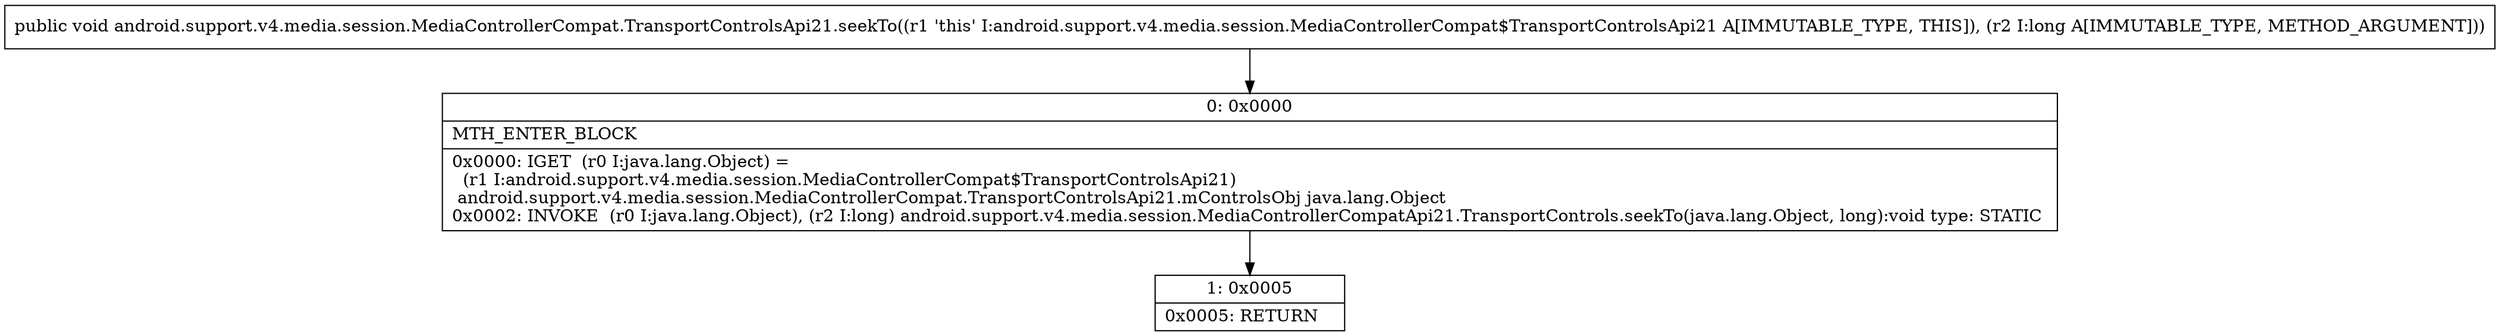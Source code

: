 digraph "CFG forandroid.support.v4.media.session.MediaControllerCompat.TransportControlsApi21.seekTo(J)V" {
Node_0 [shape=record,label="{0\:\ 0x0000|MTH_ENTER_BLOCK\l|0x0000: IGET  (r0 I:java.lang.Object) = \l  (r1 I:android.support.v4.media.session.MediaControllerCompat$TransportControlsApi21)\l android.support.v4.media.session.MediaControllerCompat.TransportControlsApi21.mControlsObj java.lang.Object \l0x0002: INVOKE  (r0 I:java.lang.Object), (r2 I:long) android.support.v4.media.session.MediaControllerCompatApi21.TransportControls.seekTo(java.lang.Object, long):void type: STATIC \l}"];
Node_1 [shape=record,label="{1\:\ 0x0005|0x0005: RETURN   \l}"];
MethodNode[shape=record,label="{public void android.support.v4.media.session.MediaControllerCompat.TransportControlsApi21.seekTo((r1 'this' I:android.support.v4.media.session.MediaControllerCompat$TransportControlsApi21 A[IMMUTABLE_TYPE, THIS]), (r2 I:long A[IMMUTABLE_TYPE, METHOD_ARGUMENT])) }"];
MethodNode -> Node_0;
Node_0 -> Node_1;
}

